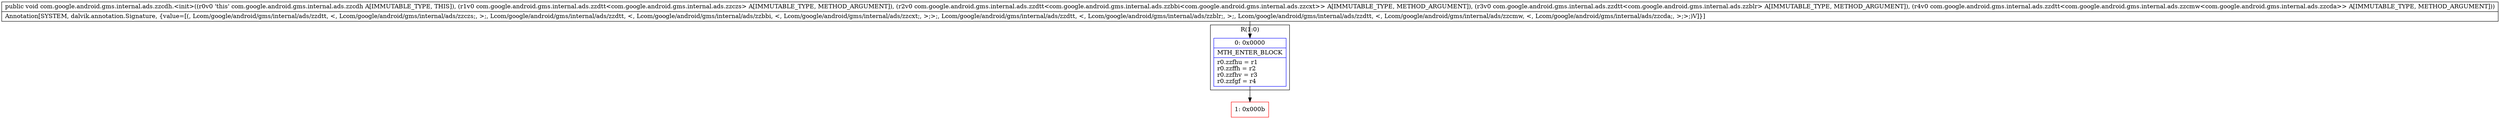 digraph "CFG forcom.google.android.gms.internal.ads.zzcdh.\<init\>(Lcom\/google\/android\/gms\/internal\/ads\/zzdtt;Lcom\/google\/android\/gms\/internal\/ads\/zzdtt;Lcom\/google\/android\/gms\/internal\/ads\/zzdtt;Lcom\/google\/android\/gms\/internal\/ads\/zzdtt;)V" {
subgraph cluster_Region_992780107 {
label = "R(1:0)";
node [shape=record,color=blue];
Node_0 [shape=record,label="{0\:\ 0x0000|MTH_ENTER_BLOCK\l|r0.zzfhu = r1\lr0.zzffh = r2\lr0.zzfhv = r3\lr0.zzfgf = r4\l}"];
}
Node_1 [shape=record,color=red,label="{1\:\ 0x000b}"];
MethodNode[shape=record,label="{public void com.google.android.gms.internal.ads.zzcdh.\<init\>((r0v0 'this' com.google.android.gms.internal.ads.zzcdh A[IMMUTABLE_TYPE, THIS]), (r1v0 com.google.android.gms.internal.ads.zzdtt\<com.google.android.gms.internal.ads.zzczs\> A[IMMUTABLE_TYPE, METHOD_ARGUMENT]), (r2v0 com.google.android.gms.internal.ads.zzdtt\<com.google.android.gms.internal.ads.zzbbi\<com.google.android.gms.internal.ads.zzcxt\>\> A[IMMUTABLE_TYPE, METHOD_ARGUMENT]), (r3v0 com.google.android.gms.internal.ads.zzdtt\<com.google.android.gms.internal.ads.zzblr\> A[IMMUTABLE_TYPE, METHOD_ARGUMENT]), (r4v0 com.google.android.gms.internal.ads.zzdtt\<com.google.android.gms.internal.ads.zzcmw\<com.google.android.gms.internal.ads.zzcda\>\> A[IMMUTABLE_TYPE, METHOD_ARGUMENT]))  | Annotation[SYSTEM, dalvik.annotation.Signature, \{value=[(, Lcom\/google\/android\/gms\/internal\/ads\/zzdtt, \<, Lcom\/google\/android\/gms\/internal\/ads\/zzczs;, \>;, Lcom\/google\/android\/gms\/internal\/ads\/zzdtt, \<, Lcom\/google\/android\/gms\/internal\/ads\/zzbbi, \<, Lcom\/google\/android\/gms\/internal\/ads\/zzcxt;, \>;\>;, Lcom\/google\/android\/gms\/internal\/ads\/zzdtt, \<, Lcom\/google\/android\/gms\/internal\/ads\/zzblr;, \>;, Lcom\/google\/android\/gms\/internal\/ads\/zzdtt, \<, Lcom\/google\/android\/gms\/internal\/ads\/zzcmw, \<, Lcom\/google\/android\/gms\/internal\/ads\/zzcda;, \>;\>;)V]\}]\l}"];
MethodNode -> Node_0;
Node_0 -> Node_1;
}

